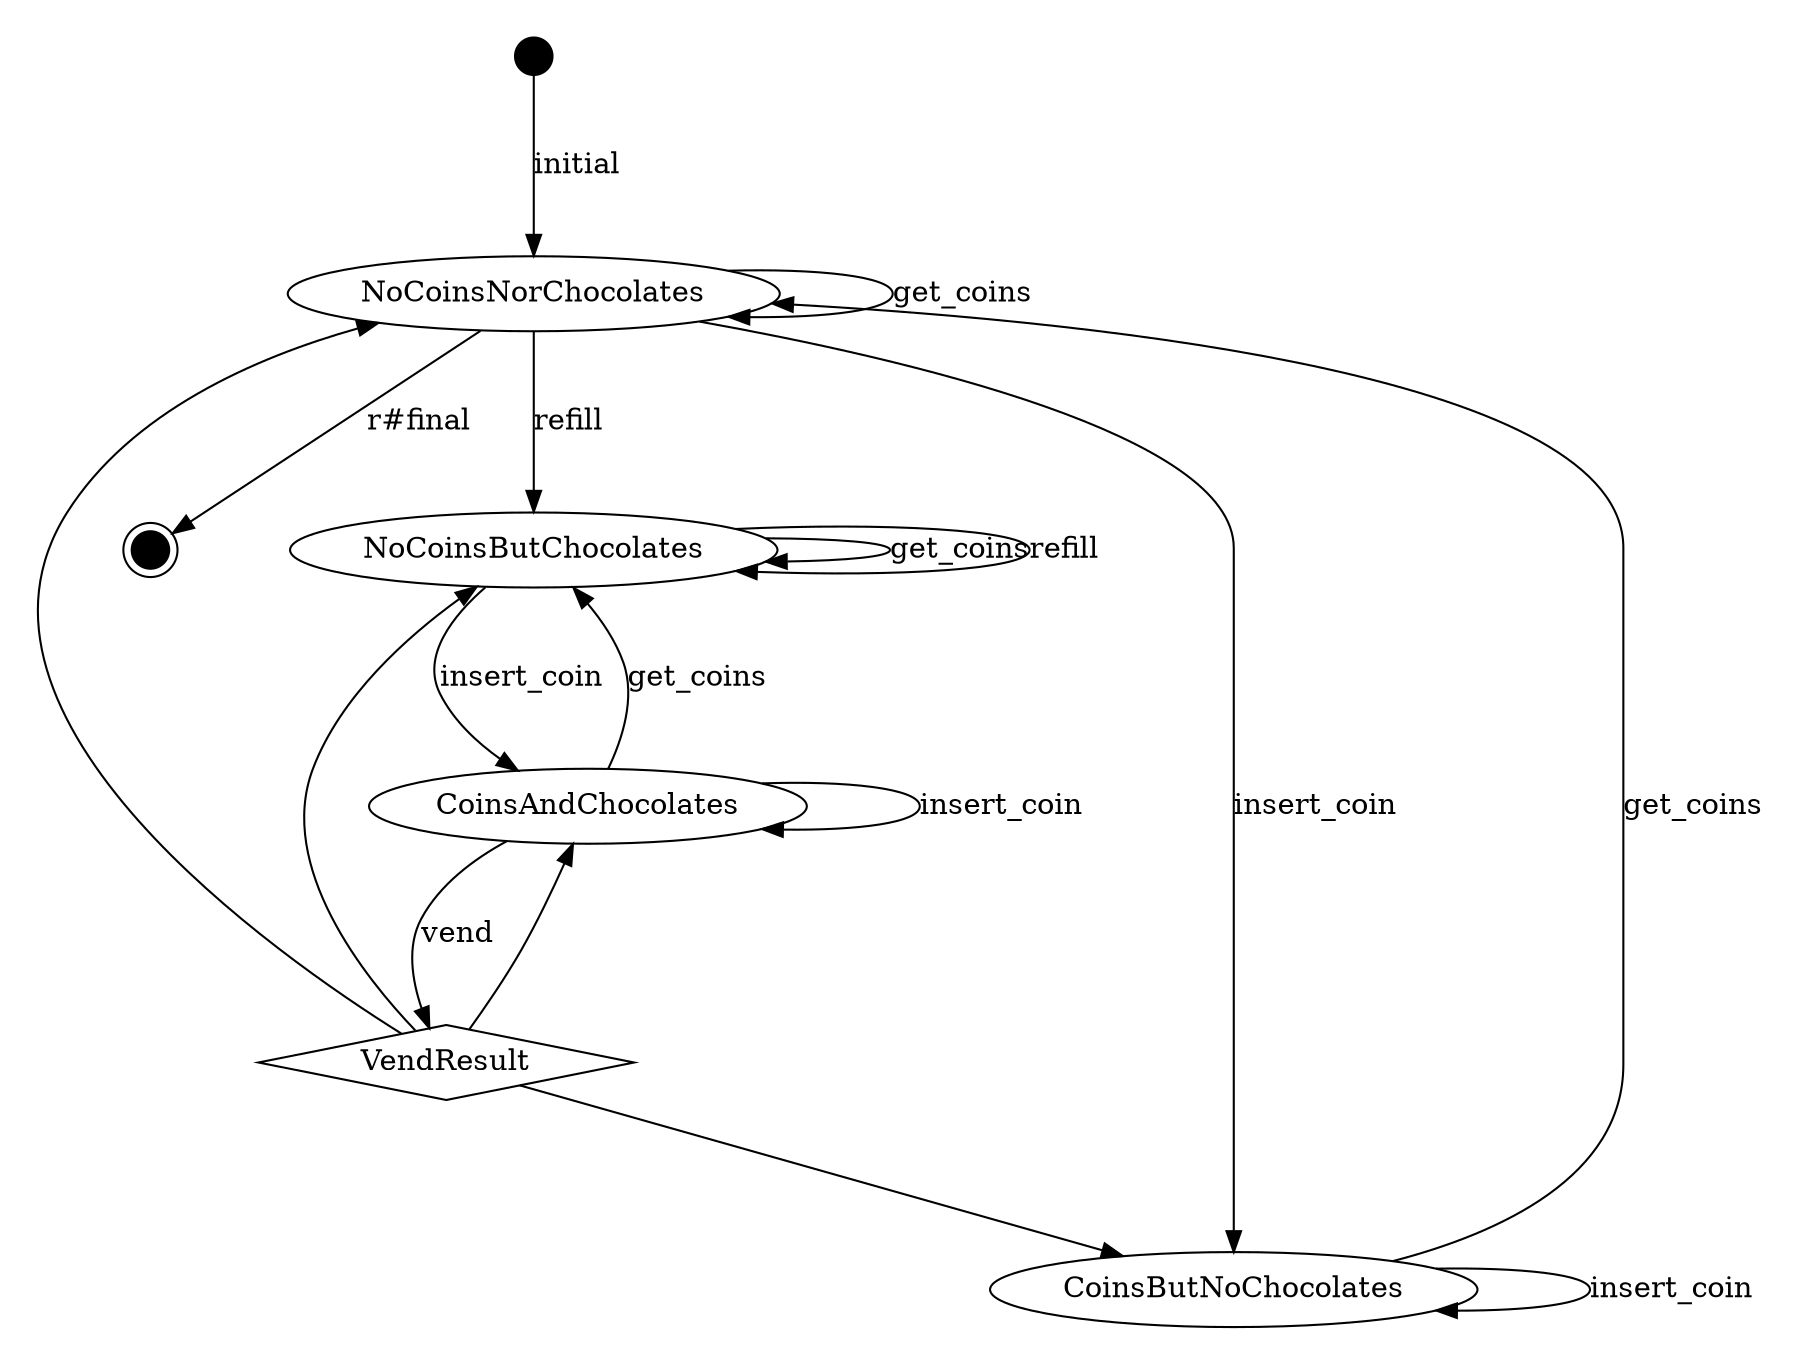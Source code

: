 digraph Automata {
  graph [pad="0.25", nodesep="0.75", ranksep="1"];
  _initial_ [label="", fillcolor=black, fixedsize=true, height=0.25, style=filled, shape=circle];
  _final_ [label="", fillcolor=black, fixedsize=true, height=0.25, style=filled, shape=doublecircle];
  VendResult [shape=diamond];
  _initial_ -> NoCoinsNorChocolates [label="initial"];
  VendResult -> CoinsAndChocolates;
  VendResult -> NoCoinsButChocolates;
  VendResult -> CoinsButNoChocolates;
  VendResult -> NoCoinsNorChocolates;
  NoCoinsButChocolates -> CoinsAndChocolates [label="insert_coin"];
  NoCoinsButChocolates -> NoCoinsButChocolates [label="get_coins"];
  NoCoinsButChocolates -> NoCoinsButChocolates [label="refill"];
  CoinsButNoChocolates -> NoCoinsNorChocolates [label="get_coins"];
  CoinsButNoChocolates -> CoinsButNoChocolates [label="insert_coin"];
  CoinsAndChocolates -> NoCoinsButChocolates [label="get_coins"];
  CoinsAndChocolates -> VendResult [label="vend"];
  CoinsAndChocolates -> CoinsAndChocolates [label="insert_coin"];
  NoCoinsNorChocolates -> CoinsButNoChocolates [label="insert_coin"];
  NoCoinsNorChocolates -> NoCoinsNorChocolates [label="get_coins"];
  NoCoinsNorChocolates -> _final_ [label="r#final"];
  NoCoinsNorChocolates -> NoCoinsButChocolates [label="refill"];
}